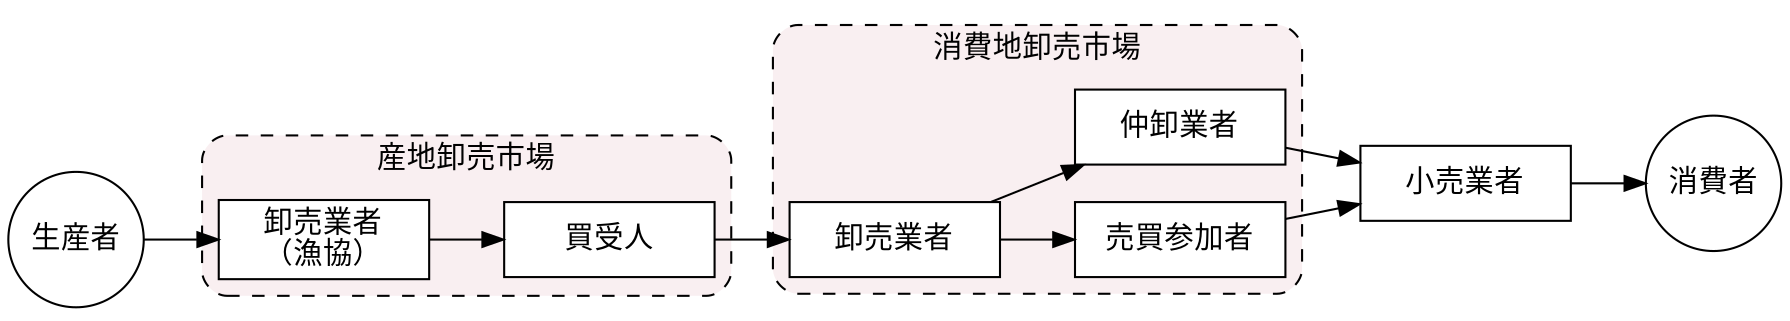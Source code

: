 digraph market_vegetables {
  graph [rankdir = LR]

  node [shape = box,
        fontname = Helvetica,
        style = filled,
        fillcolor = white, 
        width = 1.4,
        fixedsize = false]
  "卸売業者\n（漁協）"; 買受人; 卸売業者; 仲卸業者; 売買参加者; 小売業者
  node [shape = circle,
        width = 0.9,
        fixedsize = false]
  生産者; 消費者

  edge [fontname = Helvetica]
  生産者->"卸売業者\n（漁協）"
  "卸売業者\n（漁協）"->買受人
  買受人->卸売業者
  卸売業者->仲卸業者
  卸売業者->売買参加者
  仲卸業者->小売業者
  売買参加者->小売業者
  小売業者->消費者

  売買参加者 -> 仲卸業者 [style = invis]

  subgraph cluster0 {
    label = "産地卸売市場"
    fontname = Helvetica
    bgcolor = "#F9EFF1"
    style = "dashed,rounded"
    {"卸売業者\n（漁協）"; 買受人}
  }
  subgraph cluster1 {
    label = "消費地卸売市場"
    fontname = Helvetica
    bgcolor = "#F9EFF1"
    style = "dashed,rounded"
    {卸売業者; 仲卸業者; 売買参加者}
    subgraph sub {
      {rank = same; 仲卸業者; 売買参加者}
    }
  }
}